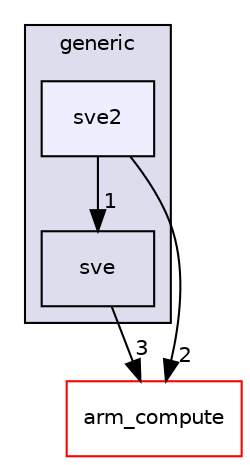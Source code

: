 digraph "src/cpu/kernels/elementwise_binary/generic/sve2" {
  compound=true
  node [ fontsize="10", fontname="Helvetica"];
  edge [ labelfontsize="10", labelfontname="Helvetica"];
  subgraph clusterdir_8009c81bd03a5456d0f628033db7357f {
    graph [ bgcolor="#ddddee", pencolor="black", label="generic" fontname="Helvetica", fontsize="10", URL="dir_8009c81bd03a5456d0f628033db7357f.xhtml"]
  dir_a1dbdf61f57a1531ff253117d44bbf21 [shape=box label="sve" URL="dir_a1dbdf61f57a1531ff253117d44bbf21.xhtml"];
  dir_e99c15a9621227eff47d3f75c7decb91 [shape=box, label="sve2", style="filled", fillcolor="#eeeeff", pencolor="black", URL="dir_e99c15a9621227eff47d3f75c7decb91.xhtml"];
  }
  dir_214608ef36d61442cb2b0c1c4e9a7def [shape=box label="arm_compute" fillcolor="white" style="filled" color="red" URL="dir_214608ef36d61442cb2b0c1c4e9a7def.xhtml"];
  dir_a1dbdf61f57a1531ff253117d44bbf21->dir_214608ef36d61442cb2b0c1c4e9a7def [headlabel="3", labeldistance=1.5 headhref="dir_000439_000000.xhtml"];
  dir_e99c15a9621227eff47d3f75c7decb91->dir_214608ef36d61442cb2b0c1c4e9a7def [headlabel="2", labeldistance=1.5 headhref="dir_000479_000000.xhtml"];
  dir_e99c15a9621227eff47d3f75c7decb91->dir_a1dbdf61f57a1531ff253117d44bbf21 [headlabel="1", labeldistance=1.5 headhref="dir_000479_000439.xhtml"];
}
